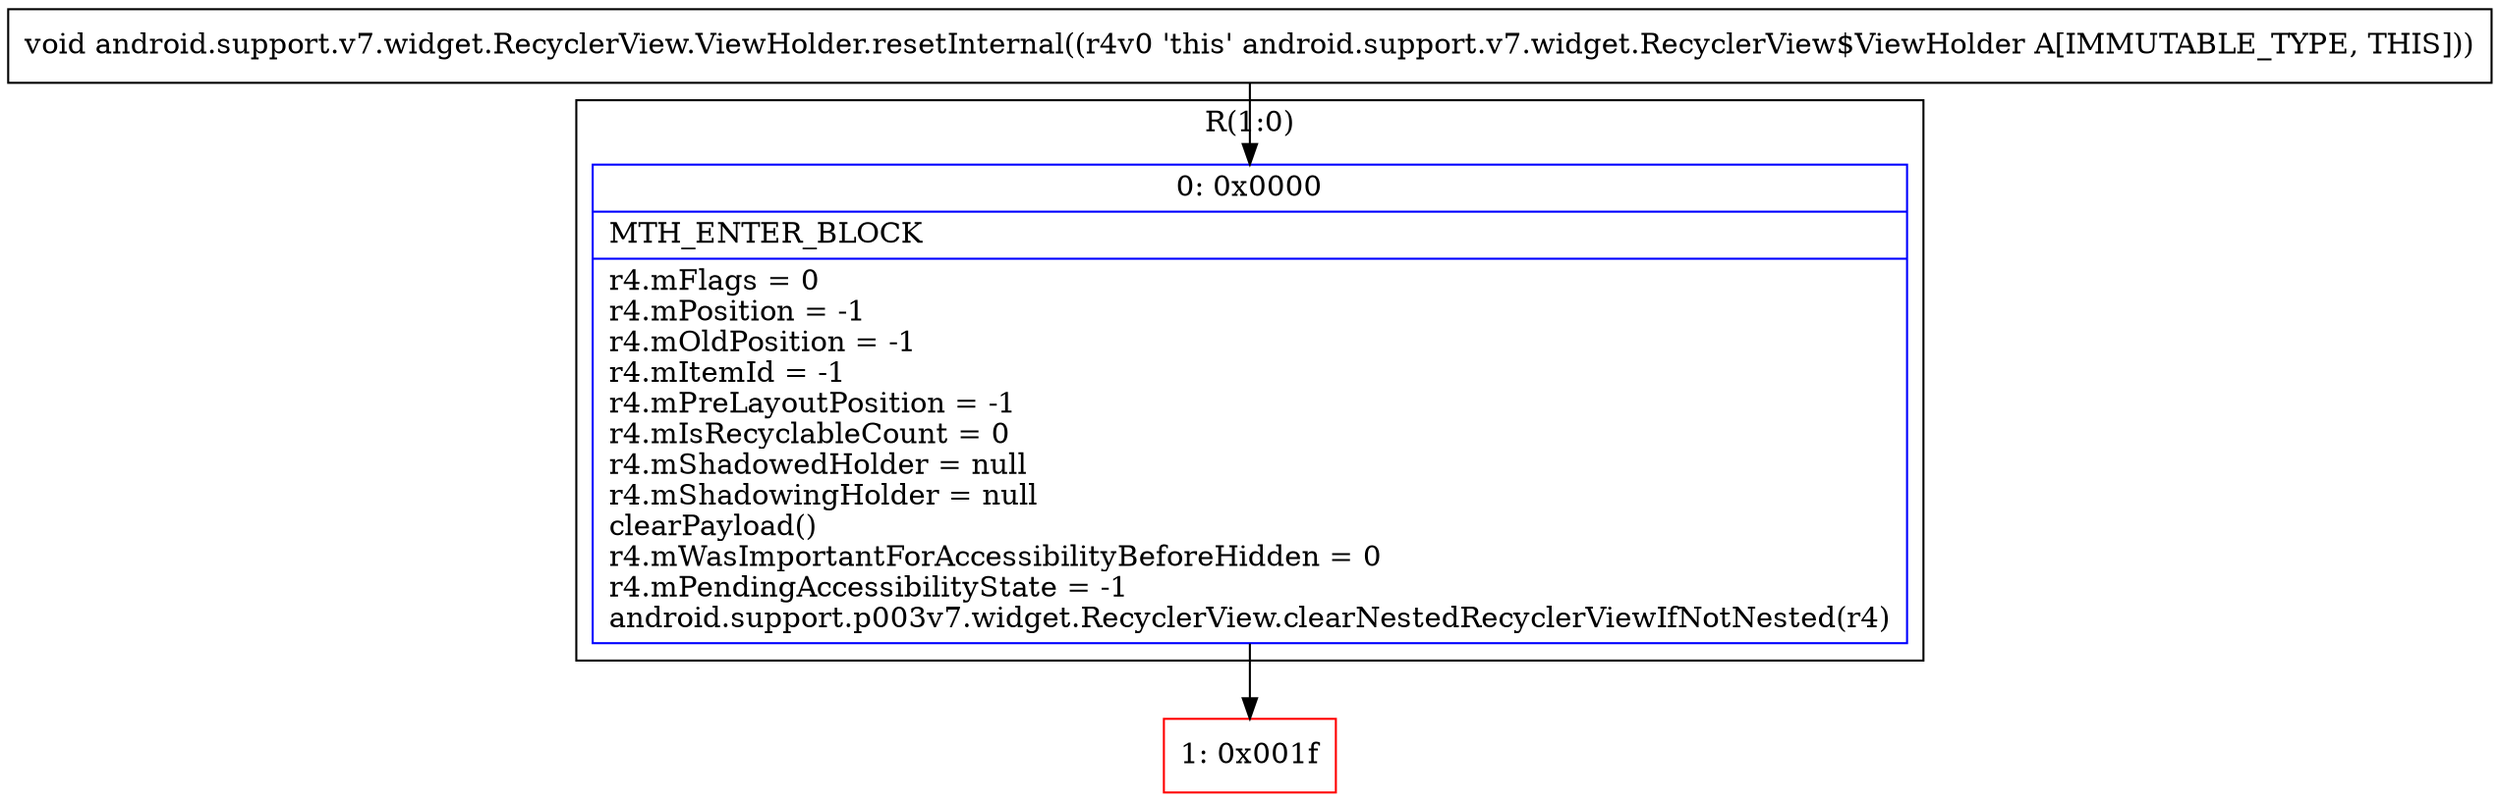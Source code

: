 digraph "CFG forandroid.support.v7.widget.RecyclerView.ViewHolder.resetInternal()V" {
subgraph cluster_Region_1950208955 {
label = "R(1:0)";
node [shape=record,color=blue];
Node_0 [shape=record,label="{0\:\ 0x0000|MTH_ENTER_BLOCK\l|r4.mFlags = 0\lr4.mPosition = \-1\lr4.mOldPosition = \-1\lr4.mItemId = \-1\lr4.mPreLayoutPosition = \-1\lr4.mIsRecyclableCount = 0\lr4.mShadowedHolder = null\lr4.mShadowingHolder = null\lclearPayload()\lr4.mWasImportantForAccessibilityBeforeHidden = 0\lr4.mPendingAccessibilityState = \-1\landroid.support.p003v7.widget.RecyclerView.clearNestedRecyclerViewIfNotNested(r4)\l}"];
}
Node_1 [shape=record,color=red,label="{1\:\ 0x001f}"];
MethodNode[shape=record,label="{void android.support.v7.widget.RecyclerView.ViewHolder.resetInternal((r4v0 'this' android.support.v7.widget.RecyclerView$ViewHolder A[IMMUTABLE_TYPE, THIS])) }"];
MethodNode -> Node_0;
Node_0 -> Node_1;
}


